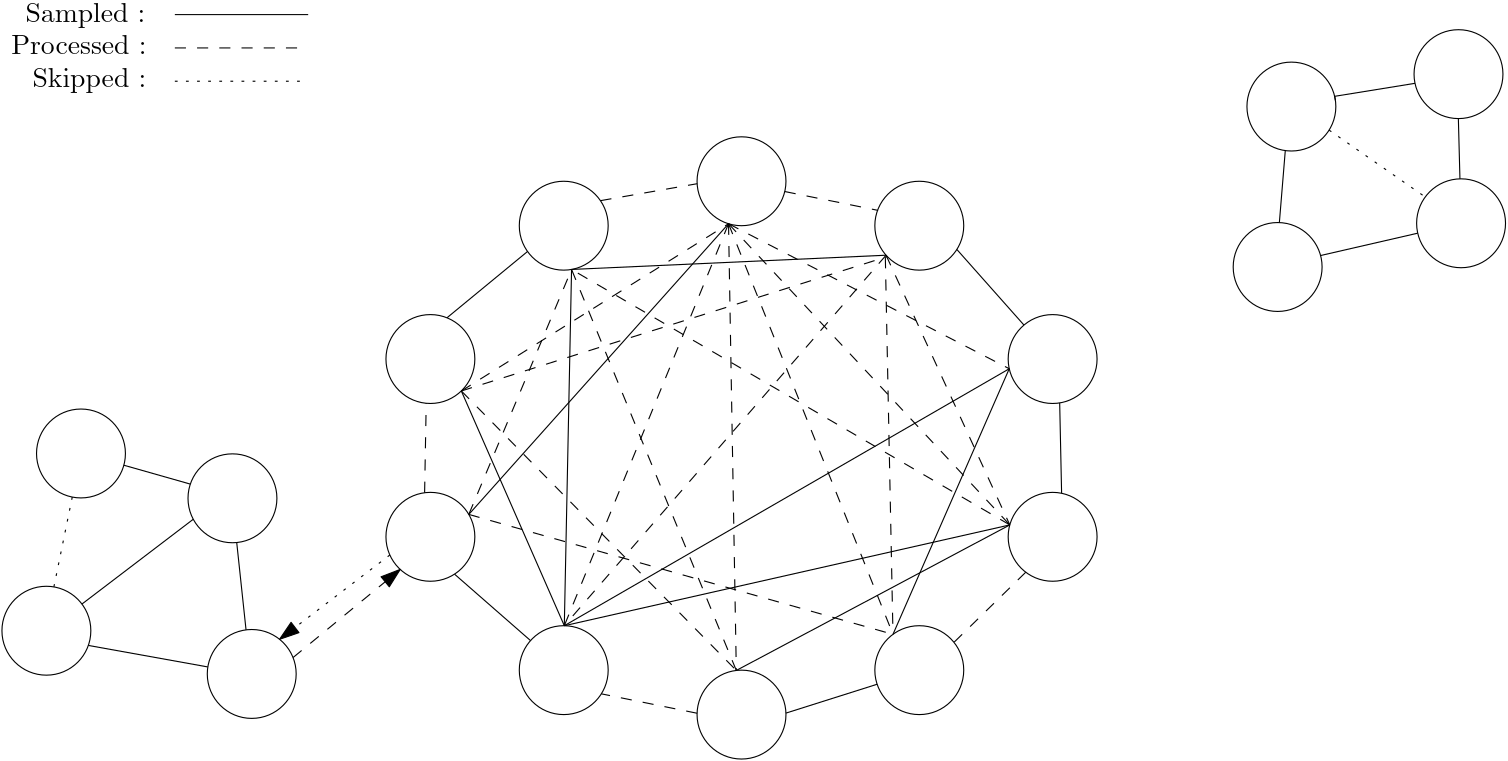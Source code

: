 <?xml version="1.0"?>
<!DOCTYPE ipe SYSTEM "ipe.dtd">
<ipe version="70107" creator="Ipe 7.1.10">
<info created="D:20191213105538" modified="D:20191213115448"/>
<ipestyle name="basic">
<symbol name="arrow/arc(spx)">
<path stroke="sym-stroke" fill="sym-stroke" pen="sym-pen">
0 0 m
-1 0.333 l
-1 -0.333 l
h
</path>
</symbol>
<symbol name="arrow/farc(spx)">
<path stroke="sym-stroke" fill="white" pen="sym-pen">
0 0 m
-1 0.333 l
-1 -0.333 l
h
</path>
</symbol>
<symbol name="arrow/ptarc(spx)">
<path stroke="sym-stroke" fill="sym-stroke" pen="sym-pen">
0 0 m
-1 0.333 l
-0.8 0 l
-1 -0.333 l
h
</path>
</symbol>
<symbol name="arrow/fptarc(spx)">
<path stroke="sym-stroke" fill="white" pen="sym-pen">
0 0 m
-1 0.333 l
-0.8 0 l
-1 -0.333 l
h
</path>
</symbol>
<symbol name="mark/circle(sx)" transformations="translations">
<path fill="sym-stroke">
0.6 0 0 0.6 0 0 e
0.4 0 0 0.4 0 0 e
</path>
</symbol>
<symbol name="mark/disk(sx)" transformations="translations">
<path fill="sym-stroke">
0.6 0 0 0.6 0 0 e
</path>
</symbol>
<symbol name="mark/fdisk(sfx)" transformations="translations">
<group>
<path fill="sym-fill">
0.5 0 0 0.5 0 0 e
</path>
<path fill="sym-stroke" fillrule="eofill">
0.6 0 0 0.6 0 0 e
0.4 0 0 0.4 0 0 e
</path>
</group>
</symbol>
<symbol name="mark/box(sx)" transformations="translations">
<path fill="sym-stroke" fillrule="eofill">
-0.6 -0.6 m
0.6 -0.6 l
0.6 0.6 l
-0.6 0.6 l
h
-0.4 -0.4 m
0.4 -0.4 l
0.4 0.4 l
-0.4 0.4 l
h
</path>
</symbol>
<symbol name="mark/square(sx)" transformations="translations">
<path fill="sym-stroke">
-0.6 -0.6 m
0.6 -0.6 l
0.6 0.6 l
-0.6 0.6 l
h
</path>
</symbol>
<symbol name="mark/fsquare(sfx)" transformations="translations">
<group>
<path fill="sym-fill">
-0.5 -0.5 m
0.5 -0.5 l
0.5 0.5 l
-0.5 0.5 l
h
</path>
<path fill="sym-stroke" fillrule="eofill">
-0.6 -0.6 m
0.6 -0.6 l
0.6 0.6 l
-0.6 0.6 l
h
-0.4 -0.4 m
0.4 -0.4 l
0.4 0.4 l
-0.4 0.4 l
h
</path>
</group>
</symbol>
<symbol name="mark/cross(sx)" transformations="translations">
<group>
<path fill="sym-stroke">
-0.43 -0.57 m
0.57 0.43 l
0.43 0.57 l
-0.57 -0.43 l
h
</path>
<path fill="sym-stroke">
-0.43 0.57 m
0.57 -0.43 l
0.43 -0.57 l
-0.57 0.43 l
h
</path>
</group>
</symbol>
<symbol name="arrow/fnormal(spx)">
<path stroke="sym-stroke" fill="white" pen="sym-pen">
0 0 m
-1 0.333 l
-1 -0.333 l
h
</path>
</symbol>
<symbol name="arrow/pointed(spx)">
<path stroke="sym-stroke" fill="sym-stroke" pen="sym-pen">
0 0 m
-1 0.333 l
-0.8 0 l
-1 -0.333 l
h
</path>
</symbol>
<symbol name="arrow/fpointed(spx)">
<path stroke="sym-stroke" fill="white" pen="sym-pen">
0 0 m
-1 0.333 l
-0.8 0 l
-1 -0.333 l
h
</path>
</symbol>
<symbol name="arrow/linear(spx)">
<path stroke="sym-stroke" pen="sym-pen">
-1 0.333 m
0 0 l
-1 -0.333 l
</path>
</symbol>
<symbol name="arrow/fdouble(spx)">
<path stroke="sym-stroke" fill="white" pen="sym-pen">
0 0 m
-1 0.333 l
-1 -0.333 l
h
-1 0 m
-2 0.333 l
-2 -0.333 l
h
</path>
</symbol>
<symbol name="arrow/double(spx)">
<path stroke="sym-stroke" fill="sym-stroke" pen="sym-pen">
0 0 m
-1 0.333 l
-1 -0.333 l
h
-1 0 m
-2 0.333 l
-2 -0.333 l
h
</path>
</symbol>
<pen name="heavier" value="0.8"/>
<pen name="fat" value="1.2"/>
<pen name="ultrafat" value="2"/>
<symbolsize name="large" value="5"/>
<symbolsize name="small" value="2"/>
<symbolsize name="tiny" value="1.1"/>
<arrowsize name="large" value="10"/>
<arrowsize name="small" value="5"/>
<arrowsize name="tiny" value="3"/>
<color name="red" value="1 0 0"/>
<color name="green" value="0 1 0"/>
<color name="blue" value="0 0 1"/>
<color name="yellow" value="1 1 0"/>
<color name="orange" value="1 0.647 0"/>
<color name="gold" value="1 0.843 0"/>
<color name="purple" value="0.627 0.125 0.941"/>
<color name="gray" value="0.745"/>
<color name="brown" value="0.647 0.165 0.165"/>
<color name="navy" value="0 0 0.502"/>
<color name="pink" value="1 0.753 0.796"/>
<color name="seagreen" value="0.18 0.545 0.341"/>
<color name="turquoise" value="0.251 0.878 0.816"/>
<color name="violet" value="0.933 0.51 0.933"/>
<color name="darkblue" value="0 0 0.545"/>
<color name="darkcyan" value="0 0.545 0.545"/>
<color name="darkgray" value="0.663"/>
<color name="darkgreen" value="0 0.392 0"/>
<color name="darkmagenta" value="0.545 0 0.545"/>
<color name="darkorange" value="1 0.549 0"/>
<color name="darkred" value="0.545 0 0"/>
<color name="lightblue" value="0.678 0.847 0.902"/>
<color name="lightcyan" value="0.878 1 1"/>
<color name="lightgray" value="0.827"/>
<color name="lightgreen" value="0.565 0.933 0.565"/>
<color name="lightyellow" value="1 1 0.878"/>
<dashstyle name="dashed" value="[4] 0"/>
<dashstyle name="dotted" value="[1 3] 0"/>
<dashstyle name="dash dotted" value="[4 2 1 2] 0"/>
<dashstyle name="dash dot dotted" value="[4 2 1 2 1 2] 0"/>
<textsize name="large" value="\large"/>
<textsize name="Large" value="\Large"/>
<textsize name="LARGE" value="\LARGE"/>
<textsize name="huge" value="\huge"/>
<textsize name="Huge" value="\Huge"/>
<textsize name="small" value="\small"/>
<textsize name="footnote" value="\footnotesize"/>
<textsize name="tiny" value="\tiny"/>
<textstyle name="center" begin="\begin{center}" end="\end{center}"/>
<textstyle name="itemize" begin="\begin{itemize}" end="\end{itemize}"/>
<textstyle name="item" begin="\begin{itemize}\item{}" end="\end{itemize}"/>
<gridsize name="4 pts" value="4"/>
<gridsize name="8 pts (~3 mm)" value="8"/>
<gridsize name="16 pts (~6 mm)" value="16"/>
<gridsize name="32 pts (~12 mm)" value="32"/>
<gridsize name="10 pts (~3.5 mm)" value="10"/>
<gridsize name="20 pts (~7 mm)" value="20"/>
<gridsize name="14 pts (~5 mm)" value="14"/>
<gridsize name="28 pts (~10 mm)" value="28"/>
<gridsize name="56 pts (~20 mm)" value="56"/>
<anglesize name="90 deg" value="90"/>
<anglesize name="60 deg" value="60"/>
<anglesize name="45 deg" value="45"/>
<anglesize name="30 deg" value="30"/>
<anglesize name="22.5 deg" value="22.5"/>
<opacity name="10%" value="0.1"/>
<opacity name="30%" value="0.3"/>
<opacity name="50%" value="0.5"/>
<opacity name="75%" value="0.75"/>
<tiling name="falling" angle="-60" step="4" width="1"/>
<tiling name="rising" angle="30" step="4" width="1"/>
</ipestyle>
<page>
<layer name="alpha"/>
<view layers="alpha" active="alpha"/>
<path layer="alpha" matrix="1 0 0 1 112 -96" stroke="black">
16 0 0 16 64 768 e
</path>
<path matrix="1 0 0 1 160 -48" stroke="black">
16 0 0 16 64 768 e
</path>
<path matrix="1 0 0 1 224 -32" stroke="black">
16 0 0 16 64 768 e
</path>
<path matrix="1 0 0 1 288 -48" stroke="black">
16 0 0 16 64 768 e
</path>
<path matrix="1 0 0 1 336 -96" stroke="black">
16 0 0 16 64 768 e
</path>
<path matrix="-1 0 0 -1 416 1328" stroke="black">
16 0 0 16 64 768 e
</path>
<path matrix="-1 0 0 -1 352 1312" stroke="black">
16 0 0 16 64 768 e
</path>
<path matrix="-1 0 0 -1 288 1328" stroke="black">
16 0 0 16 64 768 e
</path>
<path matrix="-1 0 0 -1 240 1376" stroke="black">
16 0 0 16 64 768 e
</path>
<path matrix="-1 0 0 -1 464 1376" stroke="black">
16 0 0 16 64 768 e
</path>
<path stroke="black">
181.96 686.849 m
210.965 710.722 l
</path>
<path stroke="black" dash="dashed">
237.219 729.014 m
272.025 735.111 l
</path>
<path stroke="black" dash="dashed">
303.566 732.297 m
336.992 725.547 l
336.989 725.538 l
</path>
<path stroke="black">
365.522 711.447 m
389.681 684.228 l
</path>
<path stroke="black">
402.542 656.203 m
403.233 623.67 l
</path>
<path stroke="black" dash="dashed">
390.328 595.254 m
364.481 570.012 l
</path>
<path stroke="black">
336.825 554.927 m
303.991 544.539 l
</path>
<path stroke="black" dash="dashed">
272.007 544.488 m
237.538 551.472 l
</path>
<path stroke="black">
212.045 570.633 m
184.678 594.558 l
</path>
<path stroke="black" dash="dashed">
173.916 623.864 m
174.489 656.071 l
</path>
<path stroke="black">
187.131 660.507 m
224.207 575.999 l
</path>
<path stroke="black" dash="dashed">
187.131 660.507 m
286.125 559.89 l
</path>
<path stroke="black" dash="dashed">
187.131 660.507 m
340.493 708.882 l
</path>
<path stroke="black" dash="dashed">
187.131 660.507 m
283.325 720.698 l
</path>
<path stroke="black">
226.816 704.25 m
224.207 575.999 l
</path>
<path stroke="black" dash="dashed">
286.125 559.89 m
226.816 704.25 l
</path>
<path stroke="black" dash="dashed">
384.584 612.282 m
226.816 704.25 l
</path>
<path stroke="black">
340.036 709.377 m
226.816 704.25 l
</path>
<path stroke="black" dash="dashed">
283.325 720.698 m
224.207 575.999 l
</path>
<path stroke="black" dash="dashed">
283.325 720.698 m
286.125 559.89 l
</path>
<path stroke="black" dash="dashed">
283.325 720.698 m
342.527 572.894 l
</path>
<path stroke="black" dash="dashed">
283.325 720.698 m
384.584 612.282 l
</path>
<path stroke="black" dash="dashed">
283.325 720.698 m
384.386 668.508 l
</path>
<path stroke="black" dash="dashed">
340.036 709.377 m
224.207 575.999 l
</path>
<path stroke="black" dash="dashed">
339.776 708.656 m
342.527 572.894 l
</path>
<path stroke="black" dash="dashed">
340.036 709.377 m
384.584 612.282 l
</path>
<path stroke="black">
384.386 668.508 m
224.207 575.999 l
</path>
<path stroke="black">
384.386 668.508 m
342.527 572.894 l
</path>
<path stroke="black">
384.584 612.282 m
224.207 575.999 l
</path>
<path stroke="black">
384.584 612.282 m
286.125 559.89 l
286.125 559.89 l
</path>
<path stroke="black" dash="dashed">
189.822 616.06 m
226.816 704.25 l
</path>
<path stroke="black">
189.822 616.06 m
283.325 720.698 l
283.325 720.698 l
</path>
<path stroke="black" dash="dashed">
189.822 616.06 m
342.527 572.894 l
</path>
<path matrix="1 0 0 1 421.958 -5.11085" stroke="black">
16 0 0 16 64 768 e
</path>
<path matrix="1 0 0 1 483.041 -47.1298" stroke="black">
16 0 0 16 64 768 e
</path>
<path matrix="1 0 0 1 417.007 -62.8667" stroke="black">
16 0 0 16 64 768 e
</path>
<path matrix="1 0 0 1 -13.7943 -130.001" stroke="black">
16 0 0 16 64 768 e
</path>
<path matrix="1 0 0 1 40.7398 -146.135" stroke="black">
16 0 0 16 64 768 e
</path>
<path matrix="1 0 0 1 -26.2444 -193.807" stroke="black">
16 0 0 16 64 768 e
</path>
<path matrix="1 0 0 1 47.6779 -209.37" stroke="black">
16 0 0 16 64 768 e
</path>
<path stroke="black">
65.6367 633.77 m
89.5766 626.972 l
</path>
<path stroke="black">
106.275 605.939 m
109.628 574.498 l
</path>
<path stroke="black">
95.8776 561.15 m
52.8517 568.891 l
</path>
<path stroke="black">
50.5519 583.798 m
90.6291 614.323 l
</path>
<path stroke="black" dash="dotted">
47.0678 622.31 m
40.4513 589.964 l
</path>
<path stroke="black" dash="dotted" arrow="normal/normal">
161.401 601.454 m
121.697 571.105 l
</path>
<path stroke="black" dash="dashed" arrow="normal/normal">
126.549 564.533 m
165.13 596.259 l
</path>
<path matrix="1 0 0 1 482.114 6.56074" stroke="black">
16 0 0 16 64 768 e
</path>
<path stroke="black">
483.759 747.041 m
481.627 721.121 l
</path>
<path stroke="black">
496.464 709.267 m
531.442 717.312 l
</path>
<path stroke="black">
546.635 736.865 m
546.067 758.561 l
</path>
<path stroke="black">
530.458 771.259 m
501.527 766.578 l
501.799 765.142 l
</path>
<path stroke="black" dash="dotted">
499.527 754.411 m
534.144 730.339 l
</path>
<text matrix="1 0 0 1 -6.17956 0.408667" transformations="translations" pos="36.4075 792.917" stroke="black" type="label" width="47.599" height="6.926" depth="1.93" valign="baseline">Sampled :
</text>
<text matrix="1 0 0 1 -11.3189 11.0464" transformations="translations" pos="36.4075 770.77" stroke="black" type="label" width="53.134" height="6.918" depth="0" valign="baseline">Processed :
</text>
<text matrix="1 0 0 1 -7.54178 21.0031" transformations="translations" pos="40.2982 748.923" stroke="black" type="label" width="40.958" height="6.926" depth="1.93" valign="baseline">Skipped :</text>
<path stroke="black">
84 796 m
132 796 l
132 796 l
</path>
<path stroke="black" dash="dashed">
84 784 m
132 784 l
132 784 l
</path>
<path stroke="black" dash="dotted">
84 772 m
132 772 l
</path>
</page>
</ipe>
